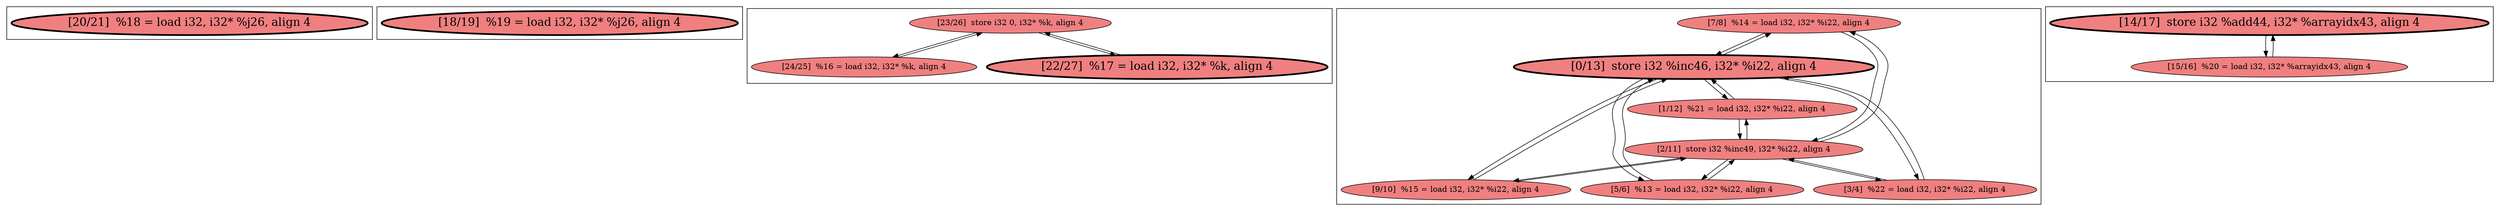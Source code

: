 
digraph G {





subgraph cluster4 {


node269 [penwidth=3.0,fontsize=20,fillcolor=lightcoral,label="[20/21]  %18 = load i32, i32* %j26, align 4",shape=ellipse,style=filled ]



}

subgraph cluster3 {


node268 [penwidth=3.0,fontsize=20,fillcolor=lightcoral,label="[18/19]  %19 = load i32, i32* %j26, align 4",shape=ellipse,style=filled ]



}

subgraph cluster2 {


node267 [fillcolor=lightcoral,label="[23/26]  store i32 0, i32* %k, align 4",shape=ellipse,style=filled ]
node265 [fillcolor=lightcoral,label="[24/25]  %16 = load i32, i32* %k, align 4",shape=ellipse,style=filled ]
node266 [penwidth=3.0,fontsize=20,fillcolor=lightcoral,label="[22/27]  %17 = load i32, i32* %k, align 4",shape=ellipse,style=filled ]

node267->node266 [ ]
node266->node267 [ ]
node267->node265 [ ]
node265->node267 [ ]


}

subgraph cluster0 {


node262 [fillcolor=lightcoral,label="[7/8]  %14 = load i32, i32* %i22, align 4",shape=ellipse,style=filled ]
node257 [fillcolor=lightcoral,label="[3/4]  %22 = load i32, i32* %i22, align 4",shape=ellipse,style=filled ]
node256 [penwidth=3.0,fontsize=20,fillcolor=lightcoral,label="[0/13]  store i32 %inc46, i32* %i22, align 4",shape=ellipse,style=filled ]
node258 [fillcolor=lightcoral,label="[9/10]  %15 = load i32, i32* %i22, align 4",shape=ellipse,style=filled ]
node261 [fillcolor=lightcoral,label="[5/6]  %13 = load i32, i32* %i22, align 4",shape=ellipse,style=filled ]
node259 [fillcolor=lightcoral,label="[1/12]  %21 = load i32, i32* %i22, align 4",shape=ellipse,style=filled ]
node260 [fillcolor=lightcoral,label="[2/11]  store i32 %inc49, i32* %i22, align 4",shape=ellipse,style=filled ]

node260->node262 [ ]
node261->node260 [ ]
node256->node257 [ ]
node262->node260 [ ]
node260->node257 [ ]
node257->node260 [ ]
node256->node262 [ ]
node256->node261 [ ]
node262->node256 [ ]
node257->node256 [ ]
node261->node256 [ ]
node260->node261 [ ]
node260->node258 [ ]
node259->node256 [ ]
node259->node260 [ ]
node256->node259 [ ]
node258->node260 [ ]
node260->node259 [ ]
node256->node258 [ ]
node258->node256 [ ]


}

subgraph cluster1 {


node264 [penwidth=3.0,fontsize=20,fillcolor=lightcoral,label="[14/17]  store i32 %add44, i32* %arrayidx43, align 4",shape=ellipse,style=filled ]
node263 [fillcolor=lightcoral,label="[15/16]  %20 = load i32, i32* %arrayidx43, align 4",shape=ellipse,style=filled ]

node263->node264 [ ]
node264->node263 [ ]


}

}
